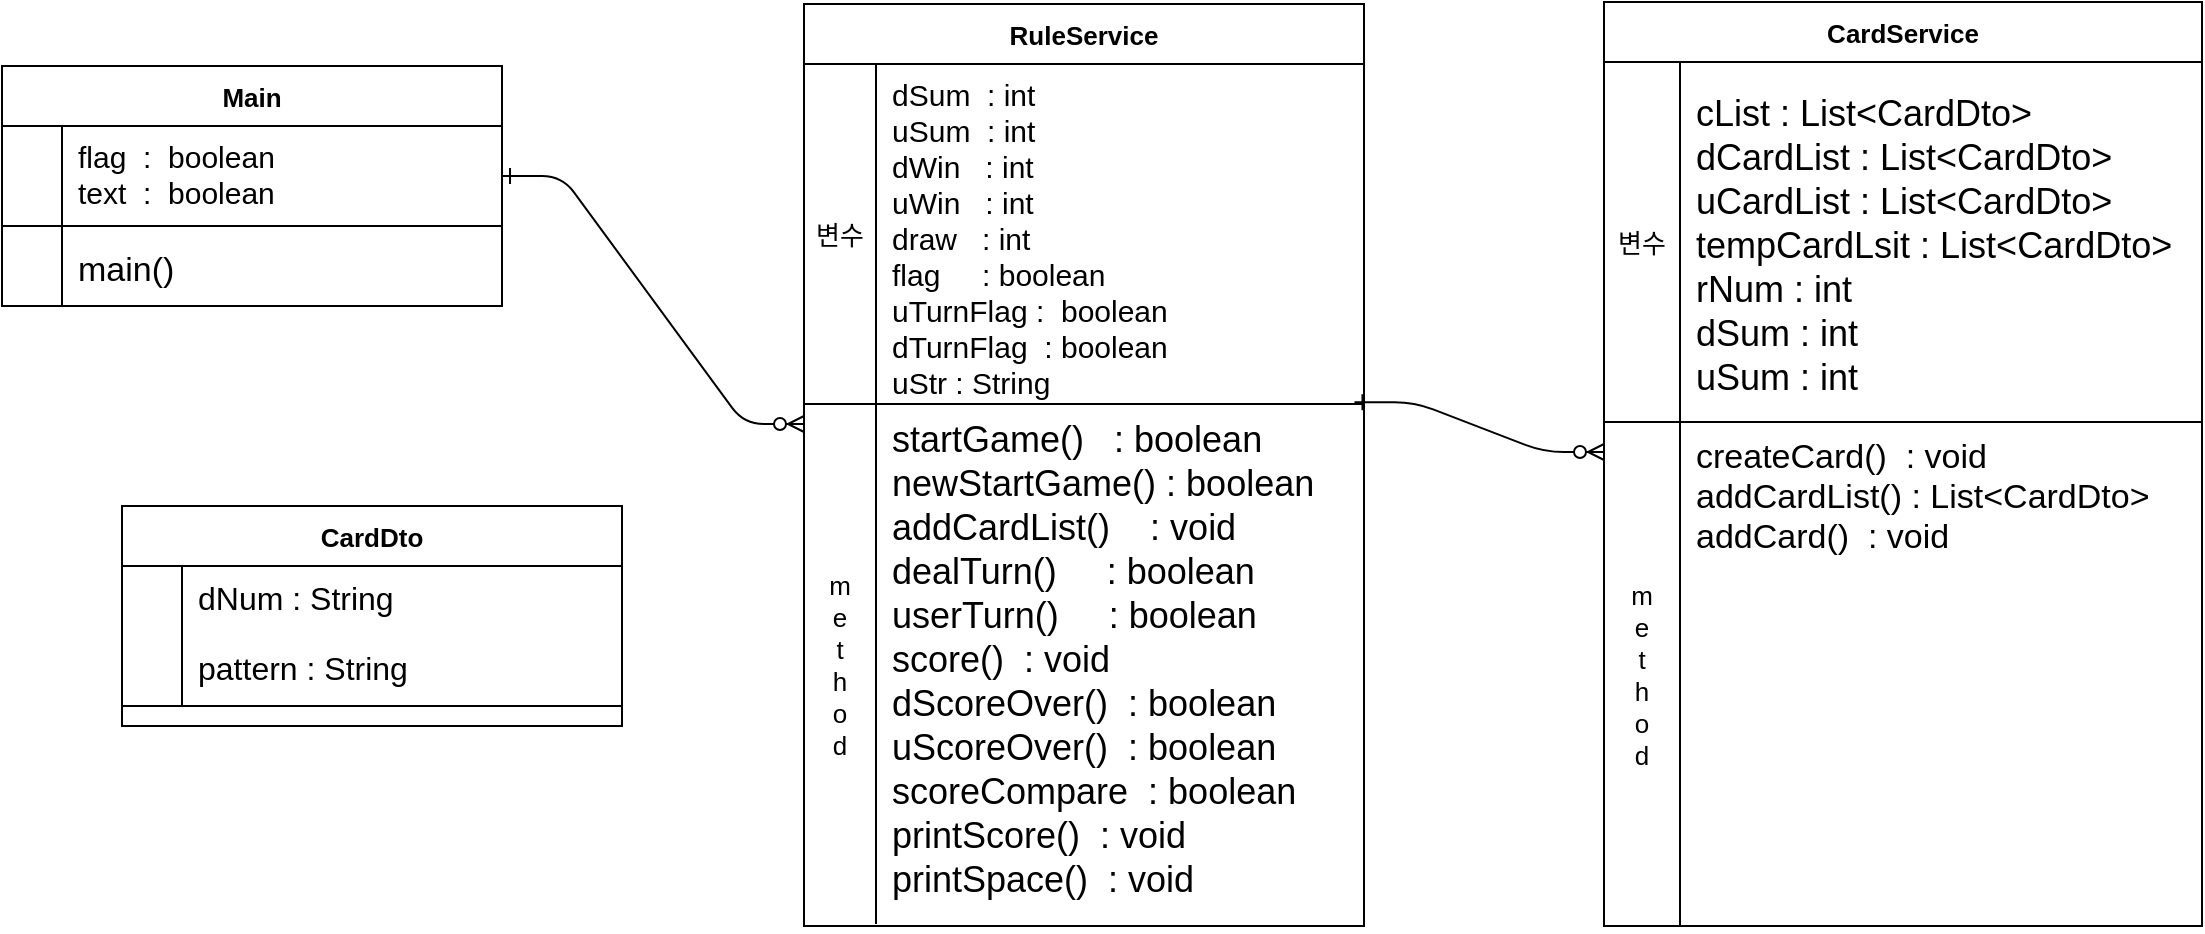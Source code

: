 <mxfile version="21.3.2" type="device">
  <diagram id="R2lEEEUBdFMjLlhIrx00" name="Page-1">
    <mxGraphModel dx="834" dy="820" grid="1" gridSize="10" guides="1" tooltips="1" connect="1" arrows="1" fold="1" page="1" pageScale="1" pageWidth="1169" pageHeight="827" math="0" shadow="0" extFonts="Permanent Marker^https://fonts.googleapis.com/css?family=Permanent+Marker">
      <root>
        <mxCell id="0" />
        <mxCell id="1" parent="0" />
        <mxCell id="C-vyLk0tnHw3VtMMgP7b-1" value="" style="edgeStyle=entityRelationEdgeStyle;endArrow=ERzeroToMany;startArrow=ERone;endFill=1;startFill=0;fontSize=13;labelBackgroundColor=none;fontColor=default;" parent="1" source="C-vyLk0tnHw3VtMMgP7b-24" edge="1">
          <mxGeometry width="100" height="100" relative="1" as="geometry">
            <mxPoint x="340" y="720" as="sourcePoint" />
            <mxPoint x="441" y="249" as="targetPoint" />
          </mxGeometry>
        </mxCell>
        <mxCell id="C-vyLk0tnHw3VtMMgP7b-12" value="" style="edgeStyle=entityRelationEdgeStyle;endArrow=ERzeroToMany;startArrow=ERone;endFill=1;startFill=0;fontSize=13;labelBackgroundColor=none;fontColor=default;exitX=0.983;exitY=-0.044;exitDx=0;exitDy=0;exitPerimeter=0;" parent="1" edge="1">
          <mxGeometry width="100" height="100" relative="1" as="geometry">
            <mxPoint x="716.24" y="238.12" as="sourcePoint" />
            <mxPoint x="841" y="263" as="targetPoint" />
          </mxGeometry>
        </mxCell>
        <mxCell id="C-vyLk0tnHw3VtMMgP7b-2" value="RuleService" style="shape=table;startSize=30;container=1;collapsible=1;childLayout=tableLayout;fixedRows=1;rowLines=0;fontStyle=1;align=center;resizeLast=1;fontSize=13;labelBackgroundColor=none;" parent="1" vertex="1">
          <mxGeometry x="441" y="39" width="280" height="461" as="geometry" />
        </mxCell>
        <mxCell id="C-vyLk0tnHw3VtMMgP7b-3" value="" style="shape=partialRectangle;collapsible=0;dropTarget=0;pointerEvents=0;fillColor=none;points=[[0,0.5],[1,0.5]];portConstraint=eastwest;top=0;left=0;right=0;bottom=1;fontSize=13;labelBackgroundColor=none;" parent="C-vyLk0tnHw3VtMMgP7b-2" vertex="1">
          <mxGeometry y="30" width="280" height="170" as="geometry" />
        </mxCell>
        <mxCell id="C-vyLk0tnHw3VtMMgP7b-4" value="변수" style="shape=partialRectangle;overflow=hidden;connectable=0;fillColor=none;top=0;left=0;bottom=0;right=0;fontStyle=0;fontSize=13;labelBackgroundColor=none;" parent="C-vyLk0tnHw3VtMMgP7b-3" vertex="1">
          <mxGeometry width="36" height="170" as="geometry">
            <mxRectangle width="36" height="170" as="alternateBounds" />
          </mxGeometry>
        </mxCell>
        <mxCell id="C-vyLk0tnHw3VtMMgP7b-5" value="dSum  : int&#xa;uSum  : int&#xa;dWin   : int&#xa;uWin   : int&#xa;draw   : int&#xa;flag     : boolean&#xa;uTurnFlag :  boolean&#xa;dTurnFlag  : boolean&#xa;uStr : String" style="shape=partialRectangle;overflow=hidden;connectable=0;fillColor=none;top=0;left=0;bottom=0;right=0;align=left;spacingLeft=6;fontStyle=0;fontSize=15;labelBackgroundColor=none;verticalAlign=top;" parent="C-vyLk0tnHw3VtMMgP7b-3" vertex="1">
          <mxGeometry x="36" width="244" height="170" as="geometry">
            <mxRectangle width="244" height="170" as="alternateBounds" />
          </mxGeometry>
        </mxCell>
        <mxCell id="C-vyLk0tnHw3VtMMgP7b-9" value="" style="shape=partialRectangle;collapsible=0;dropTarget=0;pointerEvents=0;fillColor=none;points=[[0,0.5],[1,0.5]];portConstraint=eastwest;top=0;left=0;right=0;bottom=0;fontSize=13;labelBackgroundColor=none;" parent="C-vyLk0tnHw3VtMMgP7b-2" vertex="1">
          <mxGeometry y="200" width="280" height="260" as="geometry" />
        </mxCell>
        <mxCell id="C-vyLk0tnHw3VtMMgP7b-10" value="m&#xa;e&#xa;t&#xa;h&#xa;o&#xa;d" style="shape=partialRectangle;overflow=hidden;connectable=0;fillColor=none;top=0;left=0;bottom=0;right=0;fontSize=13;labelBackgroundColor=none;" parent="C-vyLk0tnHw3VtMMgP7b-9" vertex="1">
          <mxGeometry width="36" height="260" as="geometry">
            <mxRectangle width="36" height="260" as="alternateBounds" />
          </mxGeometry>
        </mxCell>
        <mxCell id="C-vyLk0tnHw3VtMMgP7b-11" value="startGame()   : boolean&#xa;newStartGame() : boolean&#xa;addCardList()    : void&#xa;dealTurn()     : boolean&#xa;userTurn()     : boolean &#xa;score()  : void&#xa;dScoreOver()  : boolean&#xa;uScoreOver()  : boolean&#xa;scoreCompare  : boolean&#xa;printScore()  : void&#xa;printSpace()  : void  " style="shape=partialRectangle;overflow=hidden;connectable=0;fillColor=none;top=0;left=0;bottom=0;right=0;align=left;spacingLeft=6;fontSize=18;labelBackgroundColor=none;verticalAlign=top;" parent="C-vyLk0tnHw3VtMMgP7b-9" vertex="1">
          <mxGeometry x="36" width="244" height="260" as="geometry">
            <mxRectangle width="244" height="260" as="alternateBounds" />
          </mxGeometry>
        </mxCell>
        <mxCell id="C-vyLk0tnHw3VtMMgP7b-13" value="CardService" style="shape=table;startSize=30;container=1;collapsible=1;childLayout=tableLayout;fixedRows=1;rowLines=0;fontStyle=1;align=center;resizeLast=1;fontSize=13;labelBackgroundColor=none;" parent="1" vertex="1">
          <mxGeometry x="841" y="38" width="299" height="462" as="geometry" />
        </mxCell>
        <mxCell id="C-vyLk0tnHw3VtMMgP7b-14" value="" style="shape=partialRectangle;collapsible=0;dropTarget=0;pointerEvents=0;fillColor=none;points=[[0,0.5],[1,0.5]];portConstraint=eastwest;top=0;left=0;right=0;bottom=1;fontSize=13;labelBackgroundColor=none;verticalAlign=top;" parent="C-vyLk0tnHw3VtMMgP7b-13" vertex="1">
          <mxGeometry y="30" width="299" height="180" as="geometry" />
        </mxCell>
        <mxCell id="C-vyLk0tnHw3VtMMgP7b-15" value="변수" style="shape=partialRectangle;overflow=hidden;connectable=0;fillColor=none;top=0;left=0;bottom=0;right=0;fontStyle=0;fontSize=13;labelBackgroundColor=none;" parent="C-vyLk0tnHw3VtMMgP7b-14" vertex="1">
          <mxGeometry width="38" height="180" as="geometry">
            <mxRectangle width="38" height="180" as="alternateBounds" />
          </mxGeometry>
        </mxCell>
        <mxCell id="C-vyLk0tnHw3VtMMgP7b-16" value="cList : List&lt;CardDto&gt;&#xa;dCardList : List&lt;CardDto&gt;&#xa;uCardList : List&lt;CardDto&gt;&#xa;tempCardLsit : List&lt;CardDto&gt;&#xa;rNum : int&#xa;dSum : int&#xa;uSum : int" style="shape=partialRectangle;overflow=hidden;connectable=0;fillColor=none;top=0;left=0;bottom=0;right=0;align=left;spacingLeft=6;fontStyle=0;fontSize=18;labelBackgroundColor=none;verticalAlign=middle;" parent="C-vyLk0tnHw3VtMMgP7b-14" vertex="1">
          <mxGeometry x="38" width="261" height="180" as="geometry">
            <mxRectangle width="261" height="180" as="alternateBounds" />
          </mxGeometry>
        </mxCell>
        <mxCell id="C-vyLk0tnHw3VtMMgP7b-20" value="" style="shape=partialRectangle;collapsible=0;dropTarget=0;pointerEvents=0;fillColor=none;points=[[0,0.5],[1,0.5]];portConstraint=eastwest;top=0;left=0;right=0;bottom=0;fontSize=13;labelBackgroundColor=none;" parent="C-vyLk0tnHw3VtMMgP7b-13" vertex="1">
          <mxGeometry y="210" width="299" height="252" as="geometry" />
        </mxCell>
        <mxCell id="C-vyLk0tnHw3VtMMgP7b-21" value="m&#xa;e&#xa;t&#xa;h&#xa;o&#xa;d" style="shape=partialRectangle;overflow=hidden;connectable=0;fillColor=none;top=0;left=0;bottom=0;right=0;fontSize=13;labelBackgroundColor=none;" parent="C-vyLk0tnHw3VtMMgP7b-20" vertex="1">
          <mxGeometry width="38" height="252" as="geometry">
            <mxRectangle width="38" height="252" as="alternateBounds" />
          </mxGeometry>
        </mxCell>
        <mxCell id="C-vyLk0tnHw3VtMMgP7b-22" value="createCard()  : void&#xa;addCardList() : List&lt;CardDto&gt;&#xa;addCard()  : void&#xa;" style="shape=partialRectangle;overflow=hidden;connectable=0;fillColor=none;top=0;left=0;bottom=0;right=0;align=left;spacingLeft=6;fontSize=17;labelBackgroundColor=none;verticalAlign=top;" parent="C-vyLk0tnHw3VtMMgP7b-20" vertex="1">
          <mxGeometry x="38" width="261" height="252" as="geometry">
            <mxRectangle width="261" height="252" as="alternateBounds" />
          </mxGeometry>
        </mxCell>
        <mxCell id="C-vyLk0tnHw3VtMMgP7b-23" value="Main" style="shape=table;startSize=30;container=1;collapsible=1;childLayout=tableLayout;fixedRows=1;rowLines=0;fontStyle=1;align=center;resizeLast=1;fontSize=13;labelBackgroundColor=none;" parent="1" vertex="1">
          <mxGeometry x="40" y="70" width="250" height="120" as="geometry" />
        </mxCell>
        <mxCell id="C-vyLk0tnHw3VtMMgP7b-24" value="" style="shape=partialRectangle;collapsible=0;dropTarget=0;pointerEvents=0;fillColor=none;points=[[0,0.5],[1,0.5]];portConstraint=eastwest;top=0;left=0;right=0;bottom=1;fontSize=13;labelBackgroundColor=none;" parent="C-vyLk0tnHw3VtMMgP7b-23" vertex="1">
          <mxGeometry y="30" width="250" height="50" as="geometry" />
        </mxCell>
        <mxCell id="C-vyLk0tnHw3VtMMgP7b-25" value="" style="shape=partialRectangle;overflow=hidden;connectable=0;fillColor=none;top=0;left=0;bottom=0;right=0;fontStyle=1;fontSize=13;labelBackgroundColor=none;" parent="C-vyLk0tnHw3VtMMgP7b-24" vertex="1">
          <mxGeometry width="30" height="50" as="geometry">
            <mxRectangle width="30" height="50" as="alternateBounds" />
          </mxGeometry>
        </mxCell>
        <mxCell id="C-vyLk0tnHw3VtMMgP7b-26" value="flag  :  boolean&#xa;text  :  boolean" style="shape=partialRectangle;overflow=hidden;connectable=0;fillColor=none;top=0;left=0;bottom=0;right=0;align=left;spacingLeft=6;fontStyle=0;fontSize=15;labelBackgroundColor=none;verticalAlign=top;" parent="C-vyLk0tnHw3VtMMgP7b-24" vertex="1">
          <mxGeometry x="30" width="220" height="50" as="geometry">
            <mxRectangle width="220" height="50" as="alternateBounds" />
          </mxGeometry>
        </mxCell>
        <mxCell id="C-vyLk0tnHw3VtMMgP7b-27" value="" style="shape=partialRectangle;collapsible=0;dropTarget=0;pointerEvents=0;fillColor=none;points=[[0,0.5],[1,0.5]];portConstraint=eastwest;top=0;left=0;right=0;bottom=0;fontSize=13;labelBackgroundColor=none;" parent="C-vyLk0tnHw3VtMMgP7b-23" vertex="1">
          <mxGeometry y="80" width="250" height="40" as="geometry" />
        </mxCell>
        <mxCell id="C-vyLk0tnHw3VtMMgP7b-28" value="" style="shape=partialRectangle;overflow=hidden;connectable=0;fillColor=none;top=0;left=0;bottom=0;right=0;fontSize=13;labelBackgroundColor=none;" parent="C-vyLk0tnHw3VtMMgP7b-27" vertex="1">
          <mxGeometry width="30" height="40" as="geometry">
            <mxRectangle width="30" height="40" as="alternateBounds" />
          </mxGeometry>
        </mxCell>
        <mxCell id="C-vyLk0tnHw3VtMMgP7b-29" value="main()" style="shape=partialRectangle;overflow=hidden;connectable=0;fillColor=none;top=0;left=0;bottom=0;right=0;align=left;spacingLeft=6;fontSize=17;labelBackgroundColor=none;" parent="C-vyLk0tnHw3VtMMgP7b-27" vertex="1">
          <mxGeometry x="30" width="220" height="40" as="geometry">
            <mxRectangle width="220" height="40" as="alternateBounds" />
          </mxGeometry>
        </mxCell>
        <mxCell id="_nyJNZ1EBtc3H6hKIYXh-1" value="CardDto" style="shape=table;startSize=30;container=1;collapsible=1;childLayout=tableLayout;fixedRows=1;rowLines=0;fontStyle=1;align=center;resizeLast=1;fontSize=13;labelBorderColor=none;labelBackgroundColor=none;" vertex="1" parent="1">
          <mxGeometry x="100" y="290" width="250" height="110" as="geometry" />
        </mxCell>
        <mxCell id="_nyJNZ1EBtc3H6hKIYXh-5" value="" style="shape=partialRectangle;collapsible=0;dropTarget=0;pointerEvents=0;fillColor=none;points=[[0,0.5],[1,0.5]];portConstraint=eastwest;top=0;left=0;right=0;bottom=0;fontSize=13;labelBackgroundColor=none;" vertex="1" parent="_nyJNZ1EBtc3H6hKIYXh-1">
          <mxGeometry y="30" width="250" height="30" as="geometry" />
        </mxCell>
        <mxCell id="_nyJNZ1EBtc3H6hKIYXh-6" value="" style="shape=partialRectangle;overflow=hidden;connectable=0;fillColor=none;top=0;left=0;bottom=0;right=0;fontSize=13;labelBackgroundColor=none;" vertex="1" parent="_nyJNZ1EBtc3H6hKIYXh-5">
          <mxGeometry width="30" height="30" as="geometry">
            <mxRectangle width="30" height="30" as="alternateBounds" />
          </mxGeometry>
        </mxCell>
        <mxCell id="_nyJNZ1EBtc3H6hKIYXh-7" value="dNum : String" style="shape=partialRectangle;overflow=hidden;connectable=0;fillColor=none;top=0;left=0;bottom=0;right=0;align=left;spacingLeft=6;fontSize=16;labelBackgroundColor=none;" vertex="1" parent="_nyJNZ1EBtc3H6hKIYXh-5">
          <mxGeometry x="30" width="220" height="30" as="geometry">
            <mxRectangle width="220" height="30" as="alternateBounds" />
          </mxGeometry>
        </mxCell>
        <mxCell id="_nyJNZ1EBtc3H6hKIYXh-2" value="" style="shape=partialRectangle;collapsible=0;dropTarget=0;pointerEvents=0;fillColor=none;points=[[0,0.5],[1,0.5]];portConstraint=eastwest;top=0;left=0;right=0;bottom=1;fontSize=13;labelBackgroundColor=none;" vertex="1" parent="_nyJNZ1EBtc3H6hKIYXh-1">
          <mxGeometry y="60" width="250" height="40" as="geometry" />
        </mxCell>
        <mxCell id="_nyJNZ1EBtc3H6hKIYXh-3" value="" style="shape=partialRectangle;overflow=hidden;connectable=0;fillColor=none;top=0;left=0;bottom=0;right=0;fontStyle=1;verticalAlign=middle;fontSize=13;labelBackgroundColor=none;" vertex="1" parent="_nyJNZ1EBtc3H6hKIYXh-2">
          <mxGeometry width="30" height="40" as="geometry">
            <mxRectangle width="30" height="40" as="alternateBounds" />
          </mxGeometry>
        </mxCell>
        <mxCell id="_nyJNZ1EBtc3H6hKIYXh-4" value="pattern : String" style="shape=partialRectangle;overflow=hidden;connectable=0;fillColor=none;top=0;left=0;bottom=0;right=0;align=left;spacingLeft=6;fontStyle=0;fontSize=16;labelBackgroundColor=none;" vertex="1" parent="_nyJNZ1EBtc3H6hKIYXh-2">
          <mxGeometry x="30" width="220" height="40" as="geometry">
            <mxRectangle width="220" height="40" as="alternateBounds" />
          </mxGeometry>
        </mxCell>
      </root>
    </mxGraphModel>
  </diagram>
</mxfile>
